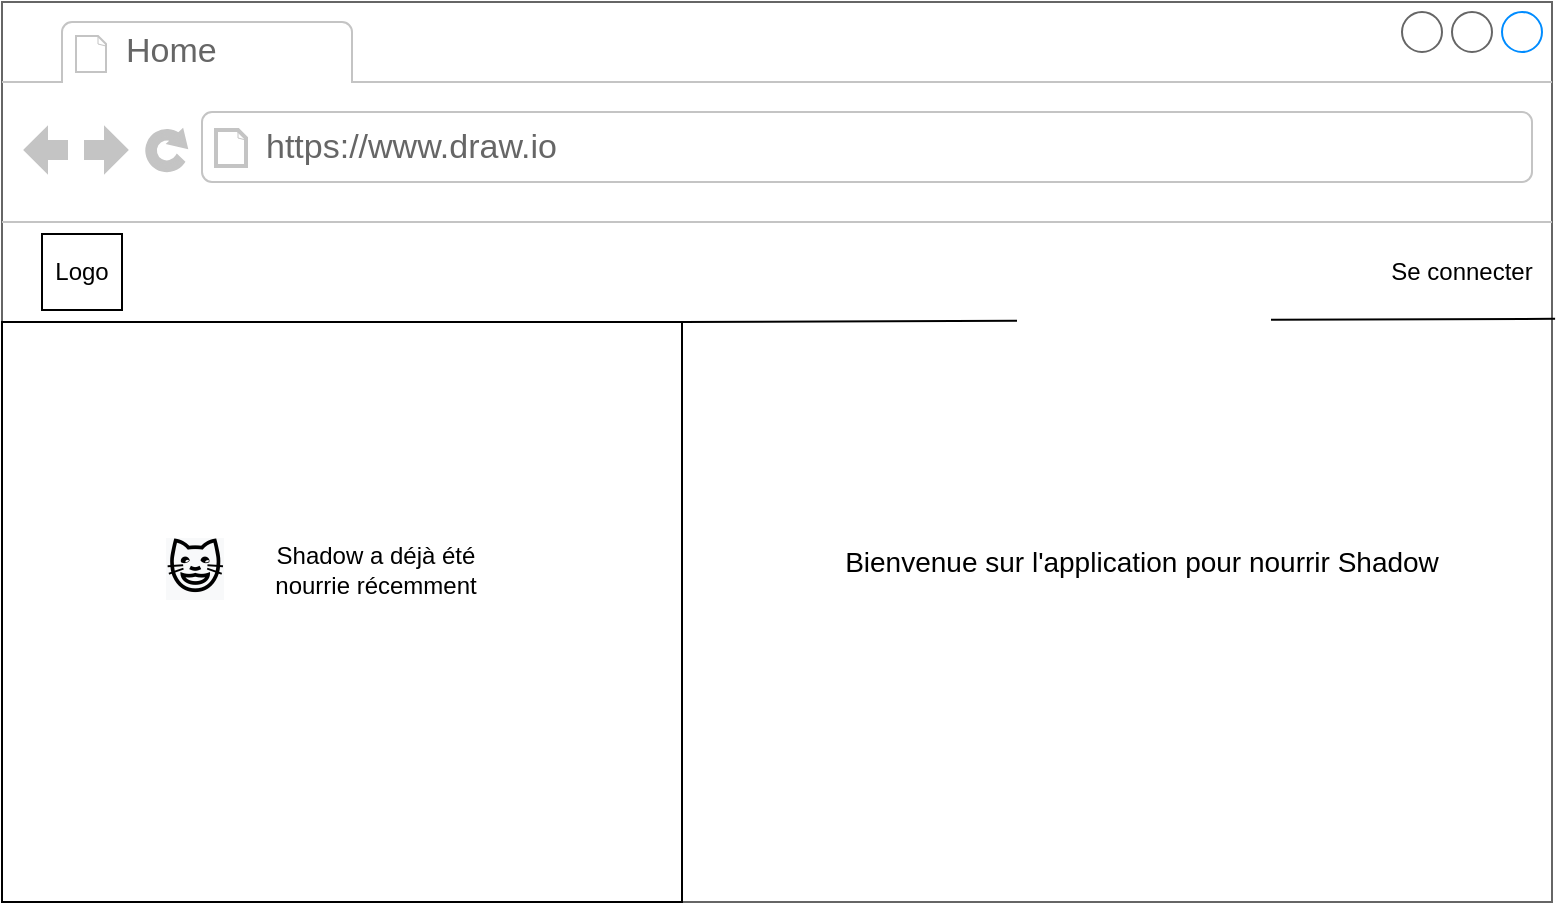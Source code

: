 <mxfile version="20.2.3" type="device" pages="4"><diagram id="Q332WP6F1XyKNwCjfM1X" name="Home (non connecté)"><mxGraphModel dx="903" dy="564" grid="1" gridSize="10" guides="1" tooltips="1" connect="1" arrows="1" fold="1" page="1" pageScale="1" pageWidth="1100" pageHeight="1700" math="0" shadow="0"><root><mxCell id="0"/><mxCell id="1" parent="0"/><mxCell id="XXBvmg6r8rzCtEe2y3TI-2" value="" style="strokeWidth=1;shadow=0;dashed=0;align=center;html=1;shape=mxgraph.mockup.containers.browserWindow;rSize=0;strokeColor=#666666;strokeColor2=#008cff;strokeColor3=#c4c4c4;mainText=,;recursiveResize=0;" vertex="1" parent="1"><mxGeometry x="50" y="50" width="775" height="450" as="geometry"/></mxCell><mxCell id="XXBvmg6r8rzCtEe2y3TI-3" value="Home" style="strokeWidth=1;shadow=0;dashed=0;align=center;html=1;shape=mxgraph.mockup.containers.anchor;fontSize=17;fontColor=#666666;align=left;" vertex="1" parent="XXBvmg6r8rzCtEe2y3TI-2"><mxGeometry x="60" y="12" width="110" height="26" as="geometry"/></mxCell><mxCell id="XXBvmg6r8rzCtEe2y3TI-4" value="https://www.draw.io" style="strokeWidth=1;shadow=0;dashed=0;align=center;html=1;shape=mxgraph.mockup.containers.anchor;rSize=0;fontSize=17;fontColor=#666666;align=left;" vertex="1" parent="XXBvmg6r8rzCtEe2y3TI-2"><mxGeometry x="130" y="60" width="250" height="26" as="geometry"/></mxCell><mxCell id="XXBvmg6r8rzCtEe2y3TI-6" value="Se connecter" style="text;html=1;strokeColor=none;fillColor=none;align=center;verticalAlign=middle;whiteSpace=wrap;rounded=0;" vertex="1" parent="XXBvmg6r8rzCtEe2y3TI-2"><mxGeometry x="685" y="120" width="90" height="30" as="geometry"/></mxCell><mxCell id="XXBvmg6r8rzCtEe2y3TI-12" value="Bienvenue sur l'application pour nourrir Shadow" style="text;html=1;strokeColor=none;fillColor=none;align=center;verticalAlign=middle;whiteSpace=wrap;rounded=0;fontSize=14;" vertex="1" parent="XXBvmg6r8rzCtEe2y3TI-2"><mxGeometry x="410" y="265" width="320" height="30" as="geometry"/></mxCell><mxCell id="Wt3oOxF2AI8cCehfqa67-3" value="Logo" style="rounded=0;whiteSpace=wrap;html=1;shadow=0;glass=0;sketch=0;fontSize=12;strokeWidth=1;" vertex="1" parent="XXBvmg6r8rzCtEe2y3TI-2"><mxGeometry x="20" y="116" width="40" height="38" as="geometry"/></mxCell><mxCell id="Wt3oOxF2AI8cCehfqa67-1" value="" style="rounded=0;whiteSpace=wrap;html=1;shadow=0;glass=0;sketch=0;fontSize=12;strokeWidth=1;" vertex="1" parent="1"><mxGeometry x="50" y="210" width="340" height="290" as="geometry"/></mxCell><mxCell id="XXBvmg6r8rzCtEe2y3TI-8" value="Shadow a déjà été nourrie récemment" style="text;html=1;strokeColor=none;fillColor=none;align=center;verticalAlign=middle;whiteSpace=wrap;rounded=0;" vertex="1" parent="1"><mxGeometry x="172" y="319" width="130" height="30" as="geometry"/></mxCell><mxCell id="XXBvmg6r8rzCtEe2y3TI-9" value="&lt;span style=&quot;color: rgb(0, 0, 0); font-family: Helvetica; font-size: 28px; font-style: normal; font-variant-ligatures: normal; font-variant-caps: normal; font-weight: 400; letter-spacing: normal; orphans: 2; text-align: center; text-indent: 0px; text-transform: none; widows: 2; word-spacing: 0px; -webkit-text-stroke-width: 0px; background-color: rgb(248, 249, 250); text-decoration-thickness: initial; text-decoration-style: initial; text-decoration-color: initial; float: none; display: inline !important;&quot;&gt;😺&lt;/span&gt;" style="text;whiteSpace=wrap;html=1;fontSize=28;" vertex="1" parent="1"><mxGeometry x="130" y="310" width="40" height="40" as="geometry"/></mxCell><mxCell id="Wt3oOxF2AI8cCehfqa67-2" value="" style="endArrow=none;html=1;rounded=0;fontSize=12;entryX=1;entryY=0;entryDx=0;entryDy=0;exitX=1.002;exitY=0.352;exitDx=0;exitDy=0;exitPerimeter=0;" edge="1" parent="1" source="XXBvmg6r8rzCtEe2y3TI-2" target="Wt3oOxF2AI8cCehfqa67-1"><mxGeometry width="50" height="50" relative="1" as="geometry"><mxPoint x="810" y="210" as="sourcePoint"/><mxPoint x="410" y="190" as="targetPoint"/></mxGeometry></mxCell></root></mxGraphModel></diagram><diagram name="Copy of Home (connecté)" id="iMDrEYyjhszh8mHtK--t"><mxGraphModel dx="798" dy="499" grid="1" gridSize="10" guides="1" tooltips="1" connect="1" arrows="1" fold="1" page="1" pageScale="1" pageWidth="1100" pageHeight="1700" math="0" shadow="0"><root><mxCell id="d1lnMneoME1zoF22Ife4-0"/><mxCell id="d1lnMneoME1zoF22Ife4-1" parent="d1lnMneoME1zoF22Ife4-0"/><mxCell id="d1lnMneoME1zoF22Ife4-2" value="" style="strokeWidth=1;shadow=0;dashed=0;align=center;html=1;shape=mxgraph.mockup.containers.browserWindow;rSize=0;strokeColor=#666666;strokeColor2=#008cff;strokeColor3=#c4c4c4;mainText=,;recursiveResize=0;" vertex="1" parent="d1lnMneoME1zoF22Ife4-1"><mxGeometry x="50" y="50" width="775" height="670" as="geometry"/></mxCell><mxCell id="d1lnMneoME1zoF22Ife4-3" value="Home" style="strokeWidth=1;shadow=0;dashed=0;align=center;html=1;shape=mxgraph.mockup.containers.anchor;fontSize=17;fontColor=#666666;align=left;" vertex="1" parent="d1lnMneoME1zoF22Ife4-2"><mxGeometry x="60" y="12" width="110" height="26" as="geometry"/></mxCell><mxCell id="d1lnMneoME1zoF22Ife4-4" value="https://www.draw.io" style="strokeWidth=1;shadow=0;dashed=0;align=center;html=1;shape=mxgraph.mockup.containers.anchor;rSize=0;fontSize=17;fontColor=#666666;align=left;" vertex="1" parent="d1lnMneoME1zoF22Ife4-2"><mxGeometry x="130" y="60" width="250" height="26" as="geometry"/></mxCell><mxCell id="d1lnMneoME1zoF22Ife4-5" value="Se connecter" style="text;html=1;strokeColor=none;fillColor=none;align=center;verticalAlign=middle;whiteSpace=wrap;rounded=0;" vertex="1" parent="d1lnMneoME1zoF22Ife4-2"><mxGeometry x="670" y="120" width="77" height="30" as="geometry"/></mxCell><mxCell id="d1lnMneoME1zoF22Ife4-7" value="Logo" style="rounded=0;whiteSpace=wrap;html=1;shadow=0;glass=0;sketch=0;fontSize=12;strokeWidth=1;" vertex="1" parent="d1lnMneoME1zoF22Ife4-2"><mxGeometry x="20" y="116" width="40" height="38" as="geometry"/></mxCell><mxCell id="ZUf5i4T4ZZFF2Vk1xnOD-0" value="" style="verticalLabelPosition=bottom;shadow=0;dashed=0;align=center;html=1;verticalAlign=top;strokeWidth=1;shape=mxgraph.mockup.navigation.scrollBar;strokeColor=#999999;barPos=20;fillColor2=#99ddff;strokeColor2=none;direction=north;rounded=0;glass=0;sketch=0;fontSize=12;" vertex="1" parent="d1lnMneoME1zoF22Ife4-2"><mxGeometry x="755" y="110" width="20" height="340" as="geometry"/></mxCell><mxCell id="ZUf5i4T4ZZFF2Vk1xnOD-2" value="&lt;font style=&quot;font-size: 15px;&quot;&gt;Ajouter un repas&lt;/font&gt;" style="text;html=1;strokeColor=none;fillColor=none;align=center;verticalAlign=middle;whiteSpace=wrap;rounded=0;shadow=0;glass=0;sketch=0;fontSize=12;" vertex="1" parent="d1lnMneoME1zoF22Ife4-2"><mxGeometry x="500" y="170" width="130" height="30" as="geometry"/></mxCell><mxCell id="ZUf5i4T4ZZFF2Vk1xnOD-3" value="" style="rounded=0;whiteSpace=wrap;html=1;shadow=0;glass=0;sketch=0;fontSize=15;strokeWidth=1;" vertex="1" parent="d1lnMneoME1zoF22Ife4-2"><mxGeometry x="623" y="230" width="80" height="100" as="geometry"/></mxCell><mxCell id="ZUf5i4T4ZZFF2Vk1xnOD-4" value="--:--" style="rounded=0;whiteSpace=wrap;html=1;shadow=0;glass=0;sketch=0;fontSize=15;strokeWidth=1;fillColor=#dae8fc;strokeColor=#6c8ebf;align=right;" vertex="1" parent="d1lnMneoME1zoF22Ife4-2"><mxGeometry x="623" y="230" width="80" height="30" as="geometry"/></mxCell><mxCell id="ZUf5i4T4ZZFF2Vk1xnOD-5" value="" style="ellipse;whiteSpace=wrap;html=1;aspect=fixed;rounded=0;shadow=0;glass=0;sketch=0;fontSize=15;strokeWidth=1;" vertex="1" parent="d1lnMneoME1zoF22Ife4-2"><mxGeometry x="628" y="260" width="70" height="70" as="geometry"/></mxCell><mxCell id="ZUf5i4T4ZZFF2Vk1xnOD-6" value="&lt;font style=&quot;font-size: 12px;&quot;&gt;A quelle heure ?&lt;/font&gt;" style="text;html=1;strokeColor=none;fillColor=none;align=center;verticalAlign=middle;whiteSpace=wrap;rounded=0;shadow=0;glass=0;sketch=0;fontSize=15;" vertex="1" parent="d1lnMneoME1zoF22Ife4-2"><mxGeometry x="608" y="200" width="110" height="30" as="geometry"/></mxCell><mxCell id="ZUf5i4T4ZZFF2Vk1xnOD-7" value="" style="strokeWidth=1;shadow=0;dashed=0;align=center;html=1;shape=mxgraph.mockup.forms.rrect;rSize=0;strokeColor=#999999;fillColor=#ffffff;recursiveResize=0;rounded=0;glass=0;sketch=0;fontSize=12;" vertex="1" parent="d1lnMneoME1zoF22Ife4-2"><mxGeometry x="453" y="230" width="100" height="100" as="geometry"/></mxCell><mxCell id="ZUf5i4T4ZZFF2Vk1xnOD-8" value="&lt;span style=&quot;font-size: 10px;&quot;&gt;Petite&lt;/span&gt;" style="shape=ellipse;rSize=0;fillColor=#eeeeee;strokeColor=#999999;gradientColor=#cccccc;html=1;align=left;spacingLeft=4;fontSize=17;fontColor=#666666;labelPosition=right;rounded=0;shadow=0;glass=0;sketch=0;" vertex="1" parent="ZUf5i4T4ZZFF2Vk1xnOD-7"><mxGeometry x="8" y="7.5" width="9" height="9" as="geometry"/></mxCell><mxCell id="ZUf5i4T4ZZFF2Vk1xnOD-9" value="&lt;font color=&quot;#00cc00&quot; style=&quot;font-size: 10px;&quot;&gt;Une poignée&lt;/font&gt;" style="shape=ellipse;rSize=0;fillColor=#eeeeee;strokeColor=#999999;gradientColor=#cccccc;html=1;align=left;spacingLeft=4;fontSize=17;fontColor=#666666;labelPosition=right;rounded=0;shadow=0;glass=0;sketch=0;" vertex="1" parent="ZUf5i4T4ZZFF2Vk1xnOD-7"><mxGeometry x="8" y="37.5" width="9" height="9" as="geometry"/></mxCell><mxCell id="ZUf5i4T4ZZFF2Vk1xnOD-10" value="&lt;font style=&quot;font-size: 10px;&quot; color=&quot;#cc0000&quot;&gt;Beaucoup&lt;/font&gt;" style="shape=ellipse;rSize=0;fillColor=#aaaaaa;strokeColor=#444444;gradientColor=#666666;html=1;align=left;spacingLeft=4;fontSize=17;fontColor=#008cff;labelPosition=right;rounded=0;shadow=0;glass=0;sketch=0;" vertex="1" parent="ZUf5i4T4ZZFF2Vk1xnOD-7"><mxGeometry x="8" y="67.5" width="9" height="9" as="geometry"/></mxCell><mxCell id="ZUf5i4T4ZZFF2Vk1xnOD-11" value="" style="shape=ellipse;fillColor=#444444;strokeColor=none;html=1;rounded=0;shadow=0;glass=0;sketch=0;fontSize=12;" vertex="1" parent="ZUf5i4T4ZZFF2Vk1xnOD-10"><mxGeometry x="1.8" y="1.8" width="5.4" height="5.4" as="geometry"/></mxCell><mxCell id="ZUf5i4T4ZZFF2Vk1xnOD-13" value="&lt;font style=&quot;font-size: 12px;&quot;&gt;Quelle quantité ?&lt;/font&gt;" style="text;html=1;strokeColor=none;fillColor=none;align=center;verticalAlign=middle;whiteSpace=wrap;rounded=0;shadow=0;glass=0;sketch=0;fontSize=15;" vertex="1" parent="d1lnMneoME1zoF22Ife4-2"><mxGeometry x="448" y="200" width="110" height="30" as="geometry"/></mxCell><mxCell id="ZUf5i4T4ZZFF2Vk1xnOD-14" value="&lt;font color=&quot;#000000&quot;&gt;Commentaire....&lt;/font&gt;" style="rounded=0;whiteSpace=wrap;html=1;shadow=0;glass=0;sketch=0;fontSize=10;fontColor=#CC0000;strokeWidth=1;align=left;" vertex="1" parent="d1lnMneoME1zoF22Ife4-2"><mxGeometry x="454" y="351" width="250" height="30" as="geometry"/></mxCell><mxCell id="ZSo9ERn7jVJKSwTSUfoJ-0" value="Ajouter" style="rounded=1;whiteSpace=wrap;html=1;fontSize=12;" vertex="1" parent="d1lnMneoME1zoF22Ife4-2"><mxGeometry x="625" y="388" width="80" height="30" as="geometry"/></mxCell><mxCell id="ZSo9ERn7jVJKSwTSUfoJ-2" value="" style="rounded=0;whiteSpace=wrap;html=1;shadow=0;glass=0;sketch=0;fontSize=10;fontColor=#000000;strokeWidth=1;" vertex="1" parent="d1lnMneoME1zoF22Ife4-2"><mxGeometry x="340" y="450" width="435" height="220" as="geometry"/></mxCell><mxCell id="ZSo9ERn7jVJKSwTSUfoJ-3" value="Liste des repas de la journée" style="text;html=1;strokeColor=none;fillColor=none;align=center;verticalAlign=middle;whiteSpace=wrap;rounded=0;shadow=0;glass=0;sketch=0;fontSize=10;fontColor=#000000;" vertex="1" parent="d1lnMneoME1zoF22Ife4-2"><mxGeometry x="500" y="460" width="150" height="30" as="geometry"/></mxCell><mxCell id="ZSo9ERn7jVJKSwTSUfoJ-4" value="Shadow a eu un repas à&amp;nbsp;&lt;i style=&quot;font-weight: bold;&quot;&gt;17: 15, &lt;/i&gt;la dose était&amp;nbsp;&lt;b style=&quot;font-style: italic;&quot;&gt;petite,&lt;/b&gt;&lt;br&gt;la personne qui à donnée est&lt;i style=&quot;font-weight: bold;&quot;&gt; Maman.&lt;/i&gt;&lt;span style=&quot;color: rgba(0, 0, 0, 0); font-family: monospace; font-size: 0px; text-align: start;&quot;&gt;%3CmxGraphModel%3E%3Croot%3E%3CmxCell%20id%3D%220%22%2F%3E%3CmxCell%20id%3D%221%22%20parent%3D%220%22%2F%3E%3CmxCell%20id%3D%222%22%20value%3D%22Connexion%22%20style%3D%22rounded%3D1%3BwhiteSpace%3Dwrap%3Bhtml%3D1%3BfontSize%3D12%3B%22%20vertex%3D%221%22%20parent%3D%221%22%3E%3CmxGeometry%20x%3D%22500%22%20y%3D%22574%22%20width%3D%2280%22%20height%3D%2230%22%20as%3D%22geometry%22%2F%3E%3C%2FmxCell%3E%3C%2Froot%3E%3C%2FmxGraphModel%3E&lt;/span&gt;&lt;i style=&quot;font-weight: bold;&quot;&gt;&lt;br&gt;&lt;/i&gt;" style="text;html=1;strokeColor=none;fillColor=none;align=center;verticalAlign=middle;whiteSpace=wrap;rounded=0;shadow=0;glass=0;sketch=0;fontSize=10;fontColor=#000000;" vertex="1" parent="d1lnMneoME1zoF22Ife4-2"><mxGeometry x="425" y="500" width="265" height="30" as="geometry"/></mxCell><mxCell id="ZSo9ERn7jVJKSwTSUfoJ-5" value="Shadow a eu un repas à&amp;nbsp;&lt;i style=&quot;font-weight: bold;&quot;&gt;14: 00, &lt;/i&gt;la dose était&amp;nbsp;&lt;b style=&quot;font-style: italic;&quot;&gt;beaucoup,&lt;/b&gt;&lt;br&gt;la personne qui à donnée est&lt;i style=&quot;font-weight: bold;&quot;&gt; Papa.&lt;/i&gt;&lt;br&gt;Commentaire :&amp;nbsp;&lt;i style=&quot;font-weight: bold;&quot;&gt;&amp;nbsp;Je lui ai donné des Royal Canin&lt;br&gt;&lt;/i&gt;&lt;span style=&quot;color: rgba(0, 0, 0, 0); font-family: monospace; font-size: 0px; text-align: start;&quot;&gt;%3CmxGraphModel%3E%3Croot%3E%3CmxCell%20id%3D%220%22%2F%3E%3CmxCell%20id%3D%221%22%20parent%3D%220%22%2F%3E%3CmxCell%20id%3D%222%22%20value%3D%22Connexion%22%20style%3D%22rounded%3D1%3BwhiteSpace%3Dwrap%3Bhtml%3D1%3BfontSize%3D12%3B%22%20vertex%3D%221%22%20parent%3D%221%22%3E%3CmxGeometry%20x%3D%22500%22%20y%3D%22574%22%20width%3D%2280%22%20height%3D%2230%22%20as%3D%22geometry%22%2F%3E%3C%2FmxCell%3E%3C%2Froot%3E%3C%2FmxGraphModel%3E&lt;/span&gt;&lt;i style=&quot;font-weight: bold;&quot;&gt;&lt;br&gt;&lt;/i&gt;" style="text;html=1;strokeColor=none;fillColor=none;align=center;verticalAlign=middle;whiteSpace=wrap;rounded=0;shadow=0;glass=0;sketch=0;fontSize=10;fontColor=#000000;" vertex="1" parent="d1lnMneoME1zoF22Ife4-2"><mxGeometry x="425" y="540" width="280" height="50" as="geometry"/></mxCell><mxCell id="UOgQCxz5hp_m9p6LwnUz-4" value="" style="shape=mxgraph.mockup.markup.redX;fillColor=#ff0000;html=1;shadow=0;strokeColor=none;rounded=0;glass=0;sketch=0;fontSize=10;fontColor=#000000;" vertex="1" parent="d1lnMneoME1zoF22Ife4-2"><mxGeometry x="703" y="550" width="12" height="12" as="geometry"/></mxCell><mxCell id="UOgQCxz5hp_m9p6LwnUz-6" value="" style="shape=mxgraph.mockup.markup.redX;fillColor=#ff0000;html=1;shadow=0;strokeColor=none;rounded=0;glass=0;sketch=0;fontSize=10;fontColor=#000000;" vertex="1" parent="d1lnMneoME1zoF22Ife4-2"><mxGeometry x="702.5" y="509" width="12" height="12" as="geometry"/></mxCell><mxCell id="d1lnMneoME1zoF22Ife4-8" value="" style="rounded=0;whiteSpace=wrap;html=1;shadow=0;glass=0;sketch=0;fontSize=12;strokeWidth=1;" vertex="1" parent="d1lnMneoME1zoF22Ife4-1"><mxGeometry x="50" y="210" width="340" height="290" as="geometry"/></mxCell><mxCell id="d1lnMneoME1zoF22Ife4-9" value="Shadow a déjà été nourrie récemment" style="text;html=1;strokeColor=none;fillColor=none;align=center;verticalAlign=middle;whiteSpace=wrap;rounded=0;" vertex="1" parent="d1lnMneoME1zoF22Ife4-1"><mxGeometry x="172" y="319" width="130" height="30" as="geometry"/></mxCell><mxCell id="d1lnMneoME1zoF22Ife4-10" value="&lt;span style=&quot;color: rgb(0, 0, 0); font-family: Helvetica; font-size: 28px; font-style: normal; font-variant-ligatures: normal; font-variant-caps: normal; font-weight: 400; letter-spacing: normal; orphans: 2; text-align: center; text-indent: 0px; text-transform: none; widows: 2; word-spacing: 0px; -webkit-text-stroke-width: 0px; background-color: rgb(248, 249, 250); text-decoration-thickness: initial; text-decoration-style: initial; text-decoration-color: initial; float: none; display: inline !important;&quot;&gt;😺&lt;/span&gt;" style="text;whiteSpace=wrap;html=1;fontSize=28;" vertex="1" parent="d1lnMneoME1zoF22Ife4-1"><mxGeometry x="130" y="310" width="40" height="40" as="geometry"/></mxCell><mxCell id="d1lnMneoME1zoF22Ife4-11" value="" style="endArrow=none;html=1;rounded=0;fontSize=12;entryX=1;entryY=0;entryDx=0;entryDy=0;exitX=0.855;exitY=-0.027;exitDx=0;exitDy=0;exitPerimeter=0;" edge="1" parent="d1lnMneoME1zoF22Ife4-1" source="ZUf5i4T4ZZFF2Vk1xnOD-0" target="d1lnMneoME1zoF22Ife4-8"><mxGeometry width="50" height="50" relative="1" as="geometry"><mxPoint x="800" y="210" as="sourcePoint"/><mxPoint x="410" y="190" as="targetPoint"/></mxGeometry></mxCell><mxCell id="ZSo9ERn7jVJKSwTSUfoJ-1" value="" style="shape=flexArrow;endArrow=classic;startArrow=classic;html=1;rounded=0;fontSize=10;fontColor=#000000;entryX=0.523;entryY=1;entryDx=0;entryDy=0;exitX=0.226;exitY=1.002;exitDx=0;exitDy=0;exitPerimeter=0;entryPerimeter=0;" edge="1" parent="d1lnMneoME1zoF22Ife4-1" source="d1lnMneoME1zoF22Ife4-2" target="d1lnMneoME1zoF22Ife4-8"><mxGeometry width="100" height="100" relative="1" as="geometry"><mxPoint x="160" y="660" as="sourcePoint"/><mxPoint x="260" y="570" as="targetPoint"/></mxGeometry></mxCell></root></mxGraphModel></diagram><diagram name="Se connecter" id="FvnXcjcN2OuTwKoQbWYf"><mxGraphModel dx="1038" dy="649" grid="1" gridSize="10" guides="1" tooltips="1" connect="1" arrows="1" fold="1" page="1" pageScale="1" pageWidth="1100" pageHeight="1700" math="0" shadow="0"><root><mxCell id="hf-Zho8FWDtJPnyNDh-G-0"/><mxCell id="hf-Zho8FWDtJPnyNDh-G-1" parent="hf-Zho8FWDtJPnyNDh-G-0"/><mxCell id="hf-Zho8FWDtJPnyNDh-G-2" value="" style="strokeWidth=1;shadow=0;dashed=0;align=center;html=1;shape=mxgraph.mockup.containers.browserWindow;rSize=0;strokeColor=#666666;strokeColor2=#008cff;strokeColor3=#c4c4c4;mainText=,;recursiveResize=0;" vertex="1" parent="hf-Zho8FWDtJPnyNDh-G-1"><mxGeometry x="50" y="50" width="860" height="610" as="geometry"/></mxCell><mxCell id="hf-Zho8FWDtJPnyNDh-G-3" value="Home" style="strokeWidth=1;shadow=0;dashed=0;align=center;html=1;shape=mxgraph.mockup.containers.anchor;fontSize=17;fontColor=#666666;align=left;" vertex="1" parent="hf-Zho8FWDtJPnyNDh-G-2"><mxGeometry x="60" y="12" width="110" height="26" as="geometry"/></mxCell><mxCell id="hf-Zho8FWDtJPnyNDh-G-4" value="https://www.draw.io" style="strokeWidth=1;shadow=0;dashed=0;align=center;html=1;shape=mxgraph.mockup.containers.anchor;rSize=0;fontSize=17;fontColor=#666666;align=left;" vertex="1" parent="hf-Zho8FWDtJPnyNDh-G-2"><mxGeometry x="130" y="60" width="250" height="26" as="geometry"/></mxCell><mxCell id="gfNLcbD1UFN0rSl8Ab5A-0" value="" style="rounded=1;whiteSpace=wrap;html=1;fontSize=14;spacing=19;spacingLeft=13;strokeWidth=1;perimeterSpacing=0;glass=0;shadow=0;sketch=0;" vertex="1" parent="hf-Zho8FWDtJPnyNDh-G-2"><mxGeometry x="305" y="244" width="250" height="330" as="geometry"/></mxCell><mxCell id="gfNLcbD1UFN0rSl8Ab5A-1" value="&lt;font style=&quot;font-size: 17px;&quot;&gt;Se connecter&lt;/font&gt;" style="text;html=1;strokeColor=none;fillColor=none;align=center;verticalAlign=middle;whiteSpace=wrap;rounded=0;fontSize=14;" vertex="1" parent="hf-Zho8FWDtJPnyNDh-G-2"><mxGeometry x="375" y="184" width="110" height="30" as="geometry"/></mxCell><mxCell id="gfNLcbD1UFN0rSl8Ab5A-2" value="&lt;font style=&quot;font-size: 14px;&quot;&gt;Nom d'utilisateur&lt;/font&gt;" style="strokeWidth=1;shadow=0;dashed=0;align=center;html=1;shape=mxgraph.mockup.forms.pwField;strokeColor=#999999;mainText=;align=left;fontColor=#666666;fontSize=17;spacingLeft=3;" vertex="1" parent="hf-Zho8FWDtJPnyNDh-G-2"><mxGeometry x="355" y="284" width="150" height="30" as="geometry"/></mxCell><mxCell id="gfNLcbD1UFN0rSl8Ab5A-3" value="&lt;font style=&quot;font-size: 15px;&quot;&gt;Mot de passe&lt;/font&gt;" style="strokeWidth=1;shadow=0;dashed=0;align=center;html=1;shape=mxgraph.mockup.forms.pwField;strokeColor=#999999;mainText=;align=left;fontColor=#666666;fontSize=17;spacingLeft=3;" vertex="1" parent="hf-Zho8FWDtJPnyNDh-G-2"><mxGeometry x="355" y="344" width="150" height="30" as="geometry"/></mxCell><mxCell id="gfNLcbD1UFN0rSl8Ab5A-4" value="&lt;font style=&quot;font-size: 12px;&quot;&gt;Nom d'utilisateur oublié ?&lt;/font&gt;" style="text;html=1;strokeColor=none;fillColor=none;align=center;verticalAlign=middle;whiteSpace=wrap;rounded=0;fontSize=14;" vertex="1" parent="hf-Zho8FWDtJPnyNDh-G-2"><mxGeometry x="355" y="394" width="145" height="30" as="geometry"/></mxCell><mxCell id="gfNLcbD1UFN0rSl8Ab5A-5" value="&lt;font style=&quot;font-size: 12px;&quot;&gt;Mot de passe oublié ?&lt;/font&gt;" style="text;html=1;strokeColor=none;fillColor=none;align=center;verticalAlign=middle;whiteSpace=wrap;rounded=0;fontSize=14;" vertex="1" parent="hf-Zho8FWDtJPnyNDh-G-2"><mxGeometry x="357.5" y="434" width="122.5" height="30" as="geometry"/></mxCell><mxCell id="gfNLcbD1UFN0rSl8Ab5A-6" value="Connexion" style="rounded=1;whiteSpace=wrap;html=1;fontSize=12;" vertex="1" parent="hf-Zho8FWDtJPnyNDh-G-2"><mxGeometry x="450" y="524" width="80" height="30" as="geometry"/></mxCell><mxCell id="TipFa6hwfufIYTFOay1C-0" value="Logo" style="rounded=0;whiteSpace=wrap;html=1;shadow=0;glass=0;sketch=0;fontSize=12;strokeWidth=1;" vertex="1" parent="hf-Zho8FWDtJPnyNDh-G-2"><mxGeometry x="20" y="120" width="40" height="38" as="geometry"/></mxCell><mxCell id="qLFIb60kqgkdC4BrOi4c-0" value="" style="endArrow=none;html=1;rounded=0;fontSize=12;entryX=0;entryY=0.279;entryDx=0;entryDy=0;entryPerimeter=0;" edge="1" parent="hf-Zho8FWDtJPnyNDh-G-1"><mxGeometry width="50" height="50" relative="1" as="geometry"><mxPoint x="911" y="220.19" as="sourcePoint"/><mxPoint x="50" y="220.19" as="targetPoint"/></mxGeometry></mxCell></root></mxGraphModel></diagram><diagram name="S'inscrire" id="21EUNubxgShch780mgOq"><mxGraphModel dx="1038" dy="649" grid="1" gridSize="10" guides="1" tooltips="1" connect="1" arrows="1" fold="1" page="1" pageScale="1" pageWidth="1100" pageHeight="1700" math="0" shadow="0"><root><mxCell id="FuEvzS4M9v1w8GSLUTTz-0"/><mxCell id="FuEvzS4M9v1w8GSLUTTz-1" parent="FuEvzS4M9v1w8GSLUTTz-0"/><mxCell id="FuEvzS4M9v1w8GSLUTTz-2" value="" style="strokeWidth=1;shadow=0;dashed=0;align=center;html=1;shape=mxgraph.mockup.containers.browserWindow;rSize=0;strokeColor=#666666;strokeColor2=#008cff;strokeColor3=#c4c4c4;mainText=,;recursiveResize=0;" vertex="1" parent="FuEvzS4M9v1w8GSLUTTz-1"><mxGeometry x="50" y="50" width="860" height="610" as="geometry"/></mxCell><mxCell id="FuEvzS4M9v1w8GSLUTTz-3" value="Home" style="strokeWidth=1;shadow=0;dashed=0;align=center;html=1;shape=mxgraph.mockup.containers.anchor;fontSize=17;fontColor=#666666;align=left;" vertex="1" parent="FuEvzS4M9v1w8GSLUTTz-2"><mxGeometry x="60" y="12" width="110" height="26" as="geometry"/></mxCell><mxCell id="FuEvzS4M9v1w8GSLUTTz-4" value="https://www.draw.io" style="strokeWidth=1;shadow=0;dashed=0;align=center;html=1;shape=mxgraph.mockup.containers.anchor;rSize=0;fontSize=17;fontColor=#666666;align=left;" vertex="1" parent="FuEvzS4M9v1w8GSLUTTz-2"><mxGeometry x="130" y="60" width="250" height="26" as="geometry"/></mxCell><mxCell id="FuEvzS4M9v1w8GSLUTTz-5" value="" style="rounded=1;whiteSpace=wrap;html=1;fontSize=14;spacing=19;spacingLeft=13;strokeWidth=1;perimeterSpacing=0;glass=0;shadow=0;sketch=0;" vertex="1" parent="FuEvzS4M9v1w8GSLUTTz-2"><mxGeometry x="305" y="244" width="250" height="330" as="geometry"/></mxCell><mxCell id="FuEvzS4M9v1w8GSLUTTz-6" value="&lt;font style=&quot;font-size: 17px;&quot;&gt;S'inscrire&lt;/font&gt;" style="text;html=1;strokeColor=none;fillColor=none;align=center;verticalAlign=middle;whiteSpace=wrap;rounded=0;fontSize=14;" vertex="1" parent="FuEvzS4M9v1w8GSLUTTz-2"><mxGeometry x="375" y="184" width="110" height="30" as="geometry"/></mxCell><mxCell id="FuEvzS4M9v1w8GSLUTTz-7" value="&lt;font style=&quot;font-size: 14px;&quot;&gt;Nom d'utilisateur&lt;/font&gt;" style="strokeWidth=1;shadow=0;dashed=0;align=center;html=1;shape=mxgraph.mockup.forms.pwField;strokeColor=#999999;mainText=;align=left;fontColor=#666666;fontSize=17;spacingLeft=3;" vertex="1" parent="FuEvzS4M9v1w8GSLUTTz-2"><mxGeometry x="355" y="284" width="150" height="30" as="geometry"/></mxCell><mxCell id="FuEvzS4M9v1w8GSLUTTz-8" value="&lt;font style=&quot;font-size: 15px;&quot;&gt;Mot de passe&lt;/font&gt;" style="strokeWidth=1;shadow=0;dashed=0;align=center;html=1;shape=mxgraph.mockup.forms.pwField;strokeColor=#999999;mainText=;align=left;fontColor=#666666;fontSize=17;spacingLeft=3;" vertex="1" parent="FuEvzS4M9v1w8GSLUTTz-2"><mxGeometry x="355" y="344" width="150" height="30" as="geometry"/></mxCell><mxCell id="FuEvzS4M9v1w8GSLUTTz-9" value="&lt;font style=&quot;font-size: 12px;&quot;&gt;Nom d'utilisateur oublié ?&lt;/font&gt;" style="text;html=1;strokeColor=none;fillColor=none;align=center;verticalAlign=middle;whiteSpace=wrap;rounded=0;fontSize=14;" vertex="1" parent="FuEvzS4M9v1w8GSLUTTz-2"><mxGeometry x="355" y="394" width="145" height="30" as="geometry"/></mxCell><mxCell id="FuEvzS4M9v1w8GSLUTTz-10" value="&lt;font style=&quot;font-size: 12px;&quot;&gt;Mot de passe oublié ?&lt;/font&gt;" style="text;html=1;strokeColor=none;fillColor=none;align=center;verticalAlign=middle;whiteSpace=wrap;rounded=0;fontSize=14;" vertex="1" parent="FuEvzS4M9v1w8GSLUTTz-2"><mxGeometry x="355" y="434" width="122.5" height="30" as="geometry"/></mxCell><mxCell id="FuEvzS4M9v1w8GSLUTTz-11" value="Connexion" style="rounded=1;whiteSpace=wrap;html=1;fontSize=12;" vertex="1" parent="FuEvzS4M9v1w8GSLUTTz-2"><mxGeometry x="450" y="524" width="80" height="30" as="geometry"/></mxCell><mxCell id="FuEvzS4M9v1w8GSLUTTz-12" value="Logo" style="rounded=0;whiteSpace=wrap;html=1;shadow=0;glass=0;sketch=0;fontSize=12;strokeWidth=1;" vertex="1" parent="FuEvzS4M9v1w8GSLUTTz-2"><mxGeometry x="20" y="120" width="40" height="38" as="geometry"/></mxCell><mxCell id="byAOftOVBVi8Nzmj11y2-1" value="" style="whiteSpace=wrap;html=1;aspect=fixed;rounded=0;shadow=0;glass=0;sketch=0;fontSize=12;strokeWidth=1;" vertex="1" parent="FuEvzS4M9v1w8GSLUTTz-2"><mxGeometry x="355" y="474" width="16" height="16" as="geometry"/></mxCell><mxCell id="byAOftOVBVi8Nzmj11y2-2" value="J'accepte les conditions d'utilisation" style="text;html=1;strokeColor=none;fillColor=none;align=center;verticalAlign=middle;whiteSpace=wrap;rounded=0;shadow=0;glass=0;sketch=0;fontSize=12;" vertex="1" parent="FuEvzS4M9v1w8GSLUTTz-2"><mxGeometry x="375" y="467" width="119" height="30" as="geometry"/></mxCell><mxCell id="FuEvzS4M9v1w8GSLUTTz-13" value="" style="endArrow=none;html=1;rounded=0;fontSize=12;entryX=0;entryY=0.279;entryDx=0;entryDy=0;entryPerimeter=0;" edge="1" parent="FuEvzS4M9v1w8GSLUTTz-1"><mxGeometry width="50" height="50" relative="1" as="geometry"><mxPoint x="911" y="220.19" as="sourcePoint"/><mxPoint x="50" y="220.19" as="targetPoint"/></mxGeometry></mxCell></root></mxGraphModel></diagram></mxfile>